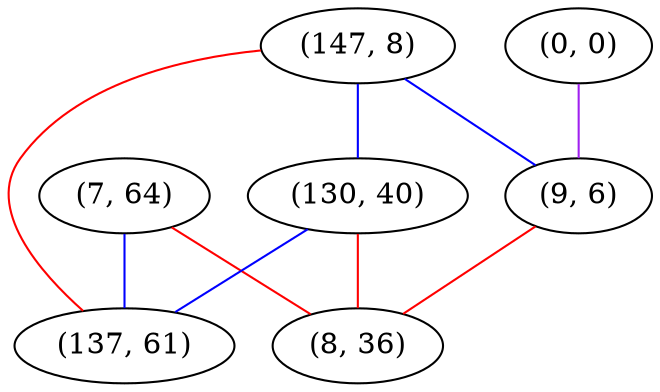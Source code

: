 graph "" {
"(147, 8)";
"(0, 0)";
"(7, 64)";
"(130, 40)";
"(137, 61)";
"(9, 6)";
"(8, 36)";
"(147, 8)" -- "(137, 61)"  [color=red, key=0, weight=1];
"(147, 8)" -- "(9, 6)"  [color=blue, key=0, weight=3];
"(147, 8)" -- "(130, 40)"  [color=blue, key=0, weight=3];
"(0, 0)" -- "(9, 6)"  [color=purple, key=0, weight=4];
"(7, 64)" -- "(137, 61)"  [color=blue, key=0, weight=3];
"(7, 64)" -- "(8, 36)"  [color=red, key=0, weight=1];
"(130, 40)" -- "(137, 61)"  [color=blue, key=0, weight=3];
"(130, 40)" -- "(8, 36)"  [color=red, key=0, weight=1];
"(9, 6)" -- "(8, 36)"  [color=red, key=0, weight=1];
}

